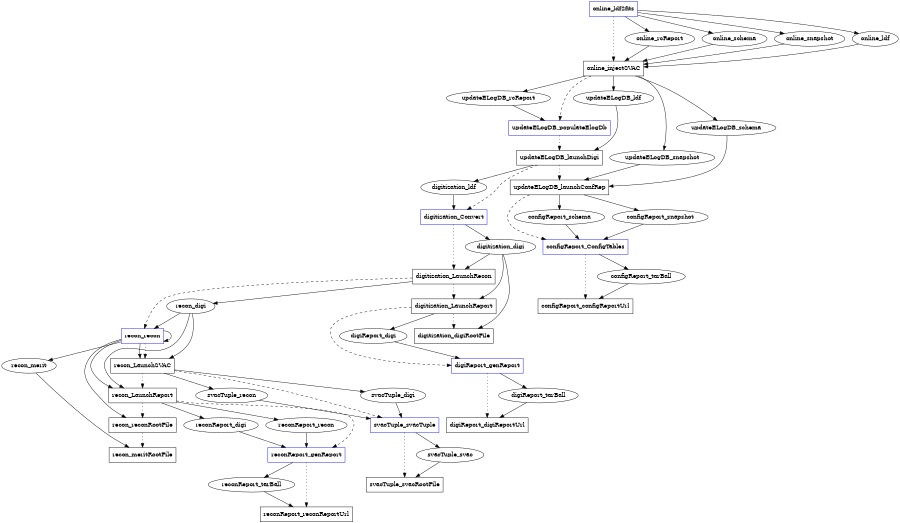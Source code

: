 digraph iAndTPipeline {

#rotate=90;
size="6,8";

#### task processes
node [shape=box];
####
online_ldf2fits [color=blue];
online_injectSVAC;
#
updateELogDB_populateElogDb [color=blue];
updateELogDB_launchDigi;
updateELogDB_launchConfRep;
#
configReport_ConfigTables [color=blue];
configReport_configReportUrl;
#
digitization_Convert [color=blue];
digitization_LaunchRecon;
digitization_LaunchReport;
digitization_digiRootFile;
#
digiReport_genReport [color=blue];
digiReport_digiReportUrl;
#
recon_recon [color=blue];
recon_LaunchSVAC;
recon_LaunchReport;
recon_reconRootFile;
recon_meritRootFile;
#
reconReport_genReport [color=blue];
reconReport_reconReportUrl;
#
svacTuple_svacTuple [color=blue];
svacTuple_svacRootFile;

#### datasets
node [shape=ellipse];
####
online_rcReport;
updateELogDB_rcReport;
online_schema;
updateELogDB_schema;
configReport_schema;
online_snapshot;
updateELogDB_snapshot;
configReport_snapshot;
online_ldf;
updateELogDB_ldf;
digitization_ldf;
#
configReport_tarBall;
#
digitization_digi;
recon_digi;
digiReport_digi;
svacTuple_digi;
reconReport_digi;
#
digiReport_tarBall;
#
recon_recon;
svacTuple_recon;
reconReport_recon;
recon_merit;
#
reconReport_tarBall;
#
svacTuple_svac;

#### TP -> DS links
edge [weight=10];
####
online_ldf2fits -> online_rcReport;
online_ldf2fits -> online_schema;
online_ldf2fits -> online_snapshot;
online_ldf2fits -> online_ldf;
#
online_rcReport -> online_injectSVAC;
online_schema -> online_injectSVAC;
online_snapshot -> online_injectSVAC;
online_ldf -> online_injectSVAC;
#
online_injectSVAC -> updateELogDB_rcReport;
online_injectSVAC -> updateELogDB_schema;
online_injectSVAC -> updateELogDB_snapshot;
online_injectSVAC -> updateELogDB_ldf;

updateELogDB_rcReport -> updateELogDB_populateElogDb;
#
updateELogDB_ldf -> updateELogDB_launchDigi;
updateELogDB_launchDigi -> digitization_ldf;
#
updateELogDB_schema -> updateELogDB_launchConfRep;
updateELogDB_snapshot -> updateELogDB_launchConfRep;
updateELogDB_launchConfRep -> configReport_schema;
updateELogDB_launchConfRep -> configReport_snapshot;

configReport_schema -> configReport_ConfigTables;
configReport_snapshot -> configReport_ConfigTables;
configReport_ConfigTables -> configReport_tarBall;
#
configReport_tarBall -> configReport_configReportUrl;

digitization_ldf -> digitization_Convert;
digitization_Convert -> digitization_digi;
#
digitization_digi -> digitization_LaunchRecon;
digitization_LaunchRecon -> recon_digi;
#
digitization_digi -> digitization_LaunchReport;
digitization_LaunchReport -> digiReport_digi;
#
digitization_digi -> digitization_digiRootFile;

digiReport_digi -> digiReport_genReport;
digiReport_genReport -> digiReport_tarBall;
#
digiReport_tarBall -> digiReport_digiReportUrl;

recon_digi -> recon_recon;
recon_recon -> recon_recon;
recon_recon -> recon_merit;
#
recon_recon -> recon_LaunchSVAC;
recon_digi -> recon_LaunchSVAC;
recon_LaunchSVAC -> svacTuple_recon;
recon_LaunchSVAC -> svacTuple_digi;
#
recon_recon -> recon_LaunchReport;
recon_digi -> recon_LaunchReport;
recon_LaunchReport -> reconReport_recon;
recon_LaunchReport -> reconReport_digi;
#
recon_recon -> recon_reconRootFile;
#
recon_merit -> recon_meritRootFile;

reconReport_digi -> reconReport_genReport;
reconReport_recon -> reconReport_genReport;
reconReport_genReport -> reconReport_tarBall;
#
reconReport_tarBall -> reconReport_reconReportUrl;

svacTuple_digi -> svacTuple_svacTuple;
svacTuple_recon -> svacTuple_svacTuple;
svacTuple_svacTuple -> svacTuple_svac;
#
svacTuple_svac -> svacTuple_svacRootFile;


#### intratask links ####
edge [style=dotted,weight=100];
####
online_ldf2fits -> online_injectSVAC;
#
updateELogDB_populateElogDb -> updateELogDB_launchDigi;
updateELogDB_launchDigi -> updateELogDB_launchConfRep;
#
digitization_Convert -> digitization_LaunchRecon;
digitization_LaunchRecon -> digitization_LaunchReport;
digitization_LaunchReport -> digitization_digiRootFile;
#
configReport_ConfigTables -> configReport_configReportUrl;
#
recon_recon -> recon_LaunchSVAC;
recon_LaunchSVAC -> recon_LaunchReport;
recon_LaunchReport -> recon_reconRootFile;
recon_reconRootFile -> recon_meritRootFile;
#
digiReport_genReport -> digiReport_digiReportUrl;
#
svacTuple_svacTuple -> svacTuple_svacRootFile;
#
reconReport_genReport -> reconReport_reconReportUrl;


##### intertask links #####
edge [style=dashed,weight=1];
####
online_injectSVAC -> updateELogDB_populateElogDb;
#
updateELogDB_launchDigi -> digitization_Convert;
updateELogDB_launchConfRep -> configReport_ConfigTables;
#
digitization_LaunchRecon -> recon_recon;
digitization_LaunchReport -> digiReport_genReport;
#
recon_LaunchSVAC -> svacTuple_svacTuple;
recon_LaunchReport -> reconReport_genReport;

}